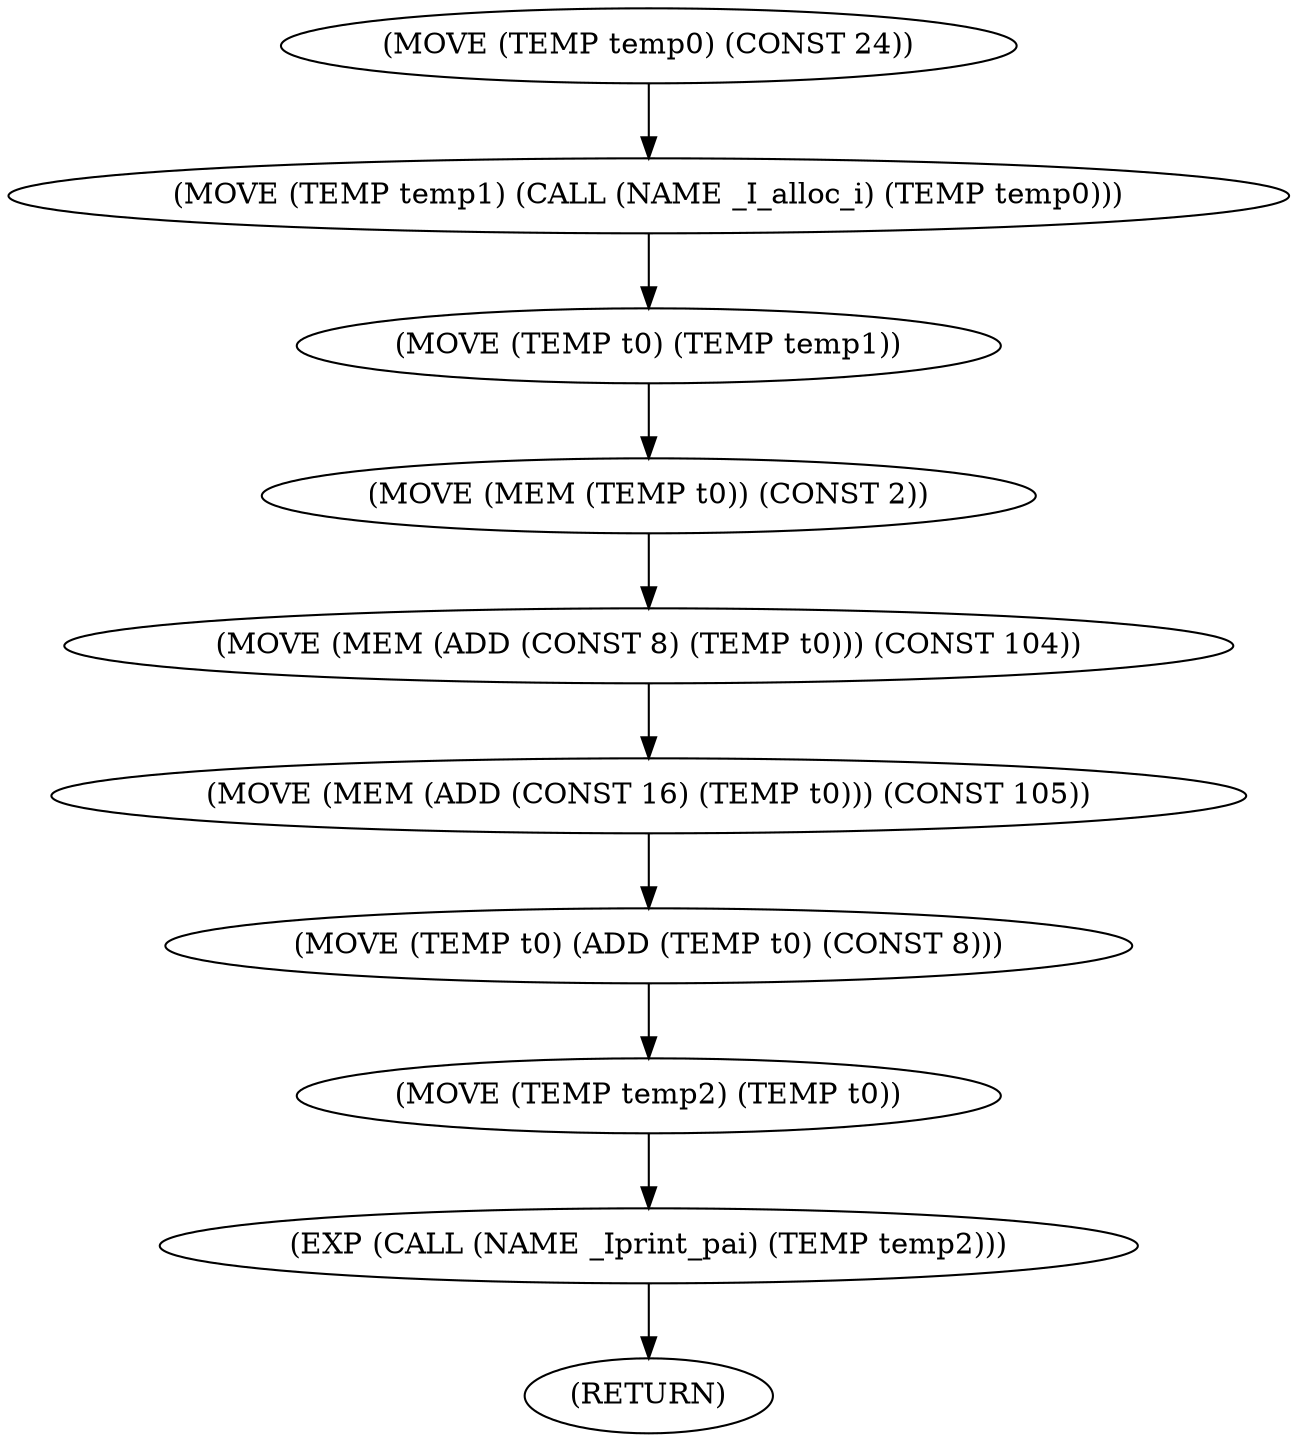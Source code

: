 digraph {
{	rankdir=LR
	node[shape=box]
}	"(MOVE (TEMP temp0) (CONST 24))
" -> {"(MOVE (TEMP temp1) (CALL (NAME _I_alloc_i) (TEMP temp0)))
"}
	"(MOVE (TEMP temp1) (CALL (NAME _I_alloc_i) (TEMP temp0)))
" -> {"(MOVE (TEMP t0) (TEMP temp1))
"}
	"(MOVE (TEMP t0) (TEMP temp1))
" -> {"(MOVE (MEM (TEMP t0)) (CONST 2))
"}
	"(MOVE (MEM (TEMP t0)) (CONST 2))
" -> {"(MOVE (MEM (ADD (CONST 8) (TEMP t0))) (CONST 104))
"}
	"(MOVE (MEM (ADD (CONST 8) (TEMP t0))) (CONST 104))
" -> {"(MOVE (MEM (ADD (CONST 16) (TEMP t0))) (CONST 105))
"}
	"(MOVE (MEM (ADD (CONST 16) (TEMP t0))) (CONST 105))
" -> {"(MOVE (TEMP t0) (ADD (TEMP t0) (CONST 8)))
"}
	"(MOVE (TEMP t0) (ADD (TEMP t0) (CONST 8)))
" -> {"(MOVE (TEMP temp2) (TEMP t0))
"}
	"(MOVE (TEMP temp2) (TEMP t0))
" -> {"(EXP (CALL (NAME _Iprint_pai) (TEMP temp2)))
"}
	"(EXP (CALL (NAME _Iprint_pai) (TEMP temp2)))
" -> {"(RETURN)
"}
	"(RETURN)
" -> {}
}